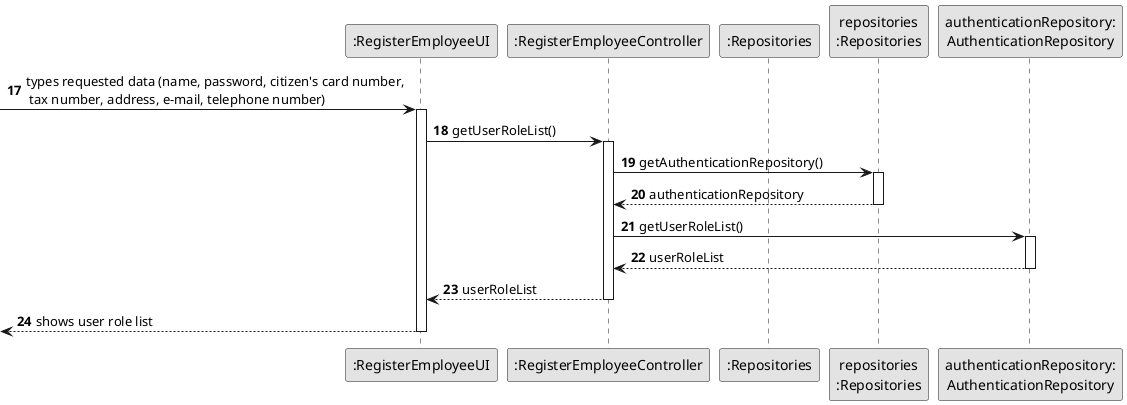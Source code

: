@startuml
skinparam monochrome true
skinparam packageStyle rectangle
skinparam shadowing false

participant ":RegisterEmployeeUI" as UI
participant ":RegisterEmployeeController" as CTRL
participant ":Repositories" as RepositorySingleton
participant "repositories\n:Repositories" as REPS
participant "authenticationRepository:\nAuthenticationRepository" as authenticationRep

autonumber 17
    -> UI : types requested data (name, password, citizen's card number,\n tax number, address, e-mail, telephone number)
    activate UI

        UI -> CTRL : getUserRoleList()
        activate CTRL

        CTRL -> REPS : getAuthenticationRepository()
        activate REPS

        REPS --> CTRL: authenticationRepository
        deactivate REPS

        CTRL -> authenticationRep : getUserRoleList()
        activate authenticationRep

        authenticationRep --> CTRL : userRoleList
        deactivate authenticationRep

        CTRL --> UI : userRoleList
        deactivate CTRL

    <-- UI : shows user role list
    deactivate UI


@enduml